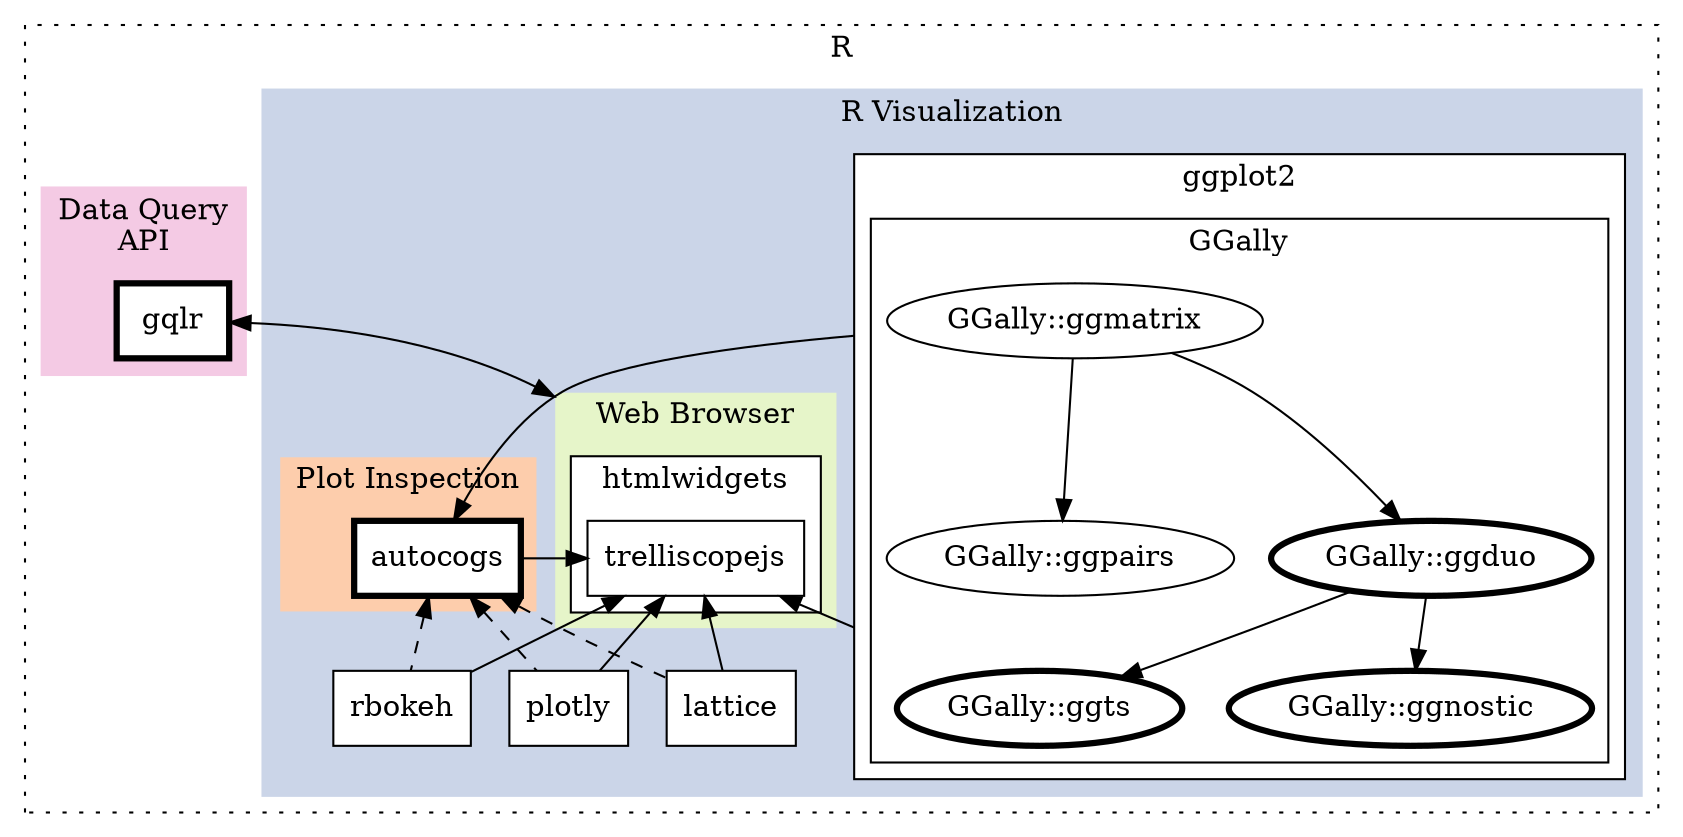 /* http://webgraphviz.com */
/* http://www.graphviz.org/pdf/dotguide.pdf */
/* http://graphviz.org/doc/info/attrs.html */
/* http://colorbrewer2.org/#type=qualitative&scheme=Pastel2&n=5 */

digraph G {
	compound = true;
	splines=true;

	subgraph cluster_r {
		label = "R";
		style=dotted;
		subgraph cluster_vizualization  {
			style=filled;
			color="#cbd5e8";
			label = "R Visualization";

			/*style=filled;*/
			/*color=lightgrey;*/
			/*node [style=filled,color=white];*/

			subgraph cluster_ggplot2 {
				style=solid;
				color = black;
				bgcolor = white;

				label = "ggplot2";
				subgraph cluster_GGally {
					label = "GGally";
					style=solid;
					ggmatrix -> ggpairs;
					ggmatrix -> ggduo;
					ggduo -> ggnostic;
					ggduo -> ggts;

					ggmatrix [label = "GGally::ggmatrix"];
					ggpairs [label = "GGally::ggpairs"];
					ggduo [
						/*style=bold, fillcolor = grey76, */
						penwidth = 3,
						label = "GGally::ggduo"
					];
					ggnostic [
						/*style=bold, fillcolor = grey88, */
						penwidth = 3,
						label = "GGally::ggnostic"
					];
					ggts [
						/*style=bold, fillcolor = grey88, */
						penwidth = 3,
						label = "GGally::ggts"
					];
				}
			}

			subgraph cluster_browser {
				label = "Web Browser";
				style=filled;
				fillcolor = "#e6f5c9";
				subgraph cluster_widget {
					label = "htmlwidgets";
					style=solid;
					color = black;
					bgcolor = white;
					trelliscopejs [shape=box];
				}
			}

			subgraph plotting {
				lattice [shape=box, style=filled, color = black, fillcolor = white];
				rbokeh [shape=box, style=filled, color = black, fillcolor = white];
				plotly [shape=box, style=filled, color = black, fillcolor = white];
			}


			subgraph cluster_autocogs {
				label = "Plot Inspection"
				fillcolor = "#fdcdac";
				autocogs [shape=box, style=filled,
					/*fillcolor = grey76, */
					fillcolor = white,
					penwidth=3];
			}


		}


		subgraph cluster_data {
			label = "Data Query\nAPI";
			style=filled;
			color="#f4cae4";
			gqlr [shape = box, style = filled,
				/* fillcolor = grey76, */
				fillcolor=white,
				penwidth = 3];
		}
	}



	ggmatrix -> autocogs [ltail = cluster_ggplot2];

	/*ggduo -> trelliscopejs [ltail = cluster_ggplot2, constraint = false];*/

	trelliscopejs -> lattice [dir=back];
	trelliscopejs -> rbokeh [dir=back];
	trelliscopejs -> plotly [dir=back];

	trelliscopejs -> ggts [dir=back, color=black, lhead=cluster_ggplot2];

	autocogs -> trelliscopejs [constraint=false];

	autocogs -> rbokeh [dir=back, style=dashed];
	autocogs -> lattice [dir=back, style=dashed, ];
	autocogs -> plotly [dir=back, style=dashed];

	gqlr -> trelliscopejs [dir=both, lhead = cluster_browser];
	/* to help with height differences */
	gqlr -> autocogs [color=transparent];

}
